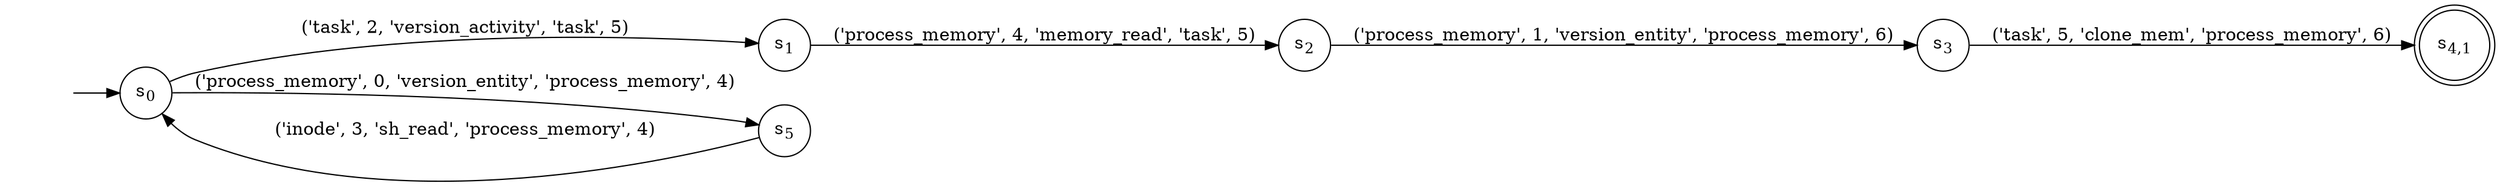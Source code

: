 digraph DFA {
    rankdir = LR;
    I [style = invis];
    I -> S0;
    S0 [label = <s<sub>0</sub>>, shape = circle];
    S1 [label = <s<sub>1</sub>>, shape = circle];
    S2 [label = <s<sub>2</sub>>, shape = circle];
    S3 [label = <s<sub>3</sub>>, shape = circle];
    S4 [label = <s<sub>4,1</sub>>, shape = circle, peripheries = 2];
    S3 -> S4 [label = "('task', 5, 'clone_mem', 'process_memory', 6)"];
    S2 -> S3 [label = "('process_memory', 1, 'version_entity', 'process_memory', 6)"];
    S1 -> S2 [label = "('process_memory', 4, 'memory_read', 'task', 5)"];
    S0 -> S1 [label = "('task', 2, 'version_activity', 'task', 5)"];
    S5 [label = <s<sub>5</sub>>, shape = circle];
    S5 -> S0 [label = "('inode', 3, 'sh_read', 'process_memory', 4)"];
    S0 -> S5 [label = "('process_memory', 0, 'version_entity', 'process_memory', 4)"];
}
